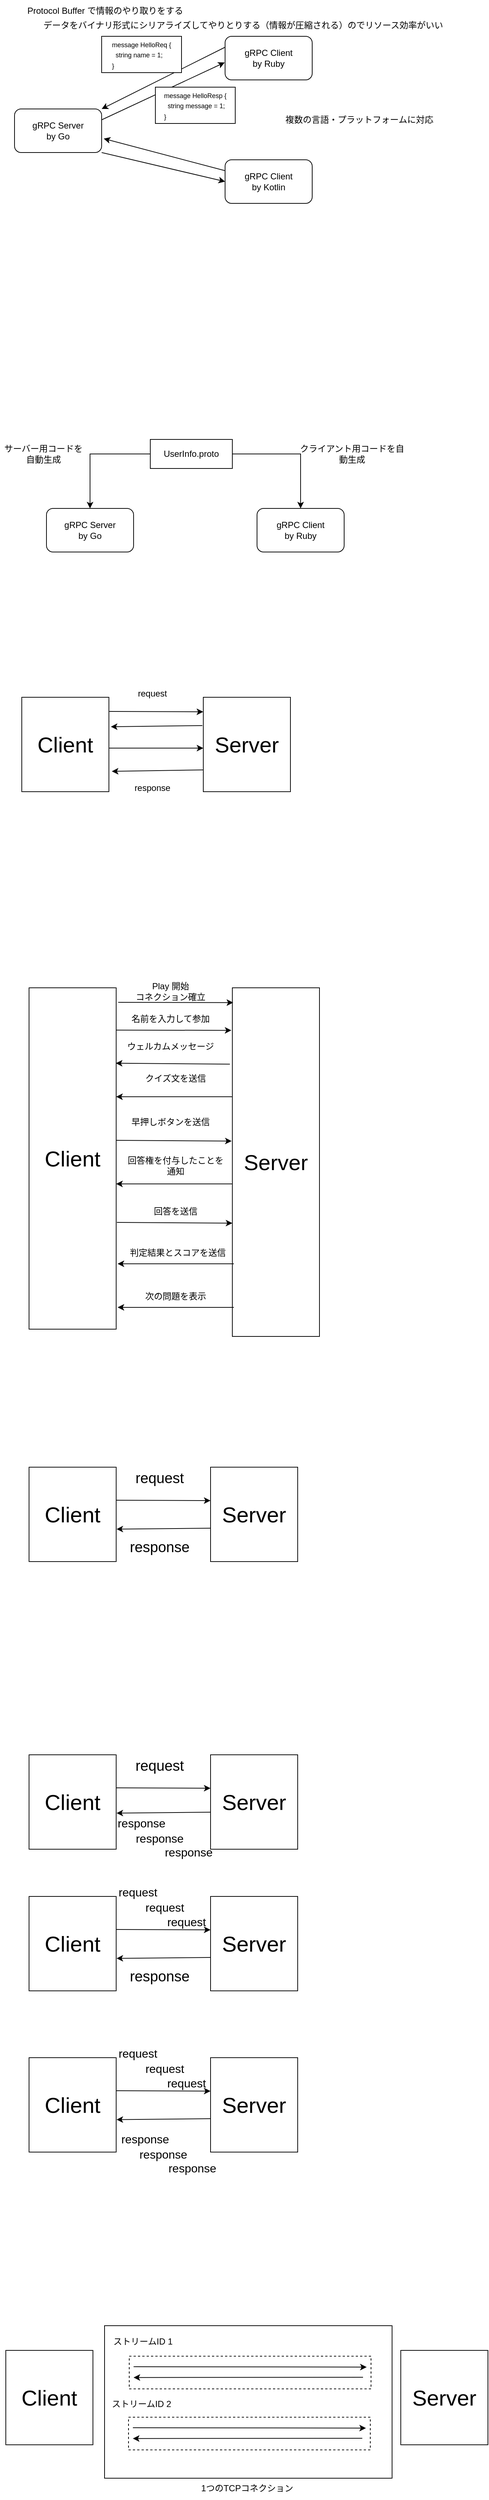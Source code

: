 <mxfile version="28.1.2">
  <diagram name="ページ1" id="Kkr0z-PITN3LohW95bRX">
    <mxGraphModel dx="1296" dy="1918" grid="0" gridSize="10" guides="1" tooltips="1" connect="1" arrows="1" fold="1" page="1" pageScale="1" pageWidth="827" pageHeight="1169" math="0" shadow="0">
      <root>
        <mxCell id="0" />
        <mxCell id="1" parent="0" />
        <mxCell id="pV6HCDrv3q8hxqqbwgx0-74" value="" style="rounded=0;whiteSpace=wrap;html=1;" vertex="1" parent="1">
          <mxGeometry x="234" y="3162" width="396" height="210" as="geometry" />
        </mxCell>
        <mxCell id="pV6HCDrv3q8hxqqbwgx0-68" value="" style="rounded=0;whiteSpace=wrap;html=1;dashed=1;" vertex="1" parent="1">
          <mxGeometry x="268" y="3204" width="333" height="45" as="geometry" />
        </mxCell>
        <mxCell id="M_rPtJMRWAEh7ptbt8dk-1" value="gRPC Server&lt;div&gt;by Go&lt;/div&gt;" style="rounded=1;whiteSpace=wrap;html=1;" parent="1" vertex="1">
          <mxGeometry x="110" y="110" width="120" height="60" as="geometry" />
        </mxCell>
        <mxCell id="M_rPtJMRWAEh7ptbt8dk-2" value="gRPC Client&lt;div&gt;by Ruby&lt;/div&gt;" style="rounded=1;whiteSpace=wrap;html=1;" parent="1" vertex="1">
          <mxGeometry x="400" y="10" width="120" height="60" as="geometry" />
        </mxCell>
        <mxCell id="M_rPtJMRWAEh7ptbt8dk-3" value="gRPC Client&lt;div&gt;by Kotlin&lt;/div&gt;" style="rounded=1;whiteSpace=wrap;html=1;" parent="1" vertex="1">
          <mxGeometry x="400" y="180" width="120" height="60" as="geometry" />
        </mxCell>
        <mxCell id="M_rPtJMRWAEh7ptbt8dk-4" value="" style="endArrow=classic;html=1;rounded=0;exitX=0;exitY=0.25;exitDx=0;exitDy=0;entryX=1;entryY=0;entryDx=0;entryDy=0;" parent="1" source="M_rPtJMRWAEh7ptbt8dk-2" target="M_rPtJMRWAEh7ptbt8dk-1" edge="1">
          <mxGeometry width="50" height="50" relative="1" as="geometry">
            <mxPoint x="290" y="220" as="sourcePoint" />
            <mxPoint x="340" y="170" as="targetPoint" />
          </mxGeometry>
        </mxCell>
        <mxCell id="M_rPtJMRWAEh7ptbt8dk-6" value="" style="endArrow=classic;html=1;rounded=0;exitX=1;exitY=0.25;exitDx=0;exitDy=0;entryX=-0.005;entryY=0.601;entryDx=0;entryDy=0;entryPerimeter=0;" parent="1" source="M_rPtJMRWAEh7ptbt8dk-1" target="M_rPtJMRWAEh7ptbt8dk-2" edge="1">
          <mxGeometry width="50" height="50" relative="1" as="geometry">
            <mxPoint x="290" y="220" as="sourcePoint" />
            <mxPoint x="340" y="170" as="targetPoint" />
          </mxGeometry>
        </mxCell>
        <mxCell id="M_rPtJMRWAEh7ptbt8dk-7" value="" style="endArrow=classic;html=1;rounded=0;exitX=0;exitY=0.25;exitDx=0;exitDy=0;entryX=1.024;entryY=0.681;entryDx=0;entryDy=0;entryPerimeter=0;" parent="1" source="M_rPtJMRWAEh7ptbt8dk-3" target="M_rPtJMRWAEh7ptbt8dk-1" edge="1">
          <mxGeometry width="50" height="50" relative="1" as="geometry">
            <mxPoint x="450" y="70" as="sourcePoint" />
            <mxPoint x="290" y="135" as="targetPoint" />
          </mxGeometry>
        </mxCell>
        <mxCell id="M_rPtJMRWAEh7ptbt8dk-8" value="" style="endArrow=classic;html=1;rounded=0;exitX=1;exitY=1;exitDx=0;exitDy=0;entryX=0;entryY=0.5;entryDx=0;entryDy=0;" parent="1" source="M_rPtJMRWAEh7ptbt8dk-1" target="M_rPtJMRWAEh7ptbt8dk-3" edge="1">
          <mxGeometry width="50" height="50" relative="1" as="geometry">
            <mxPoint x="290" y="149" as="sourcePoint" />
            <mxPoint x="449" y="90" as="targetPoint" />
          </mxGeometry>
        </mxCell>
        <mxCell id="M_rPtJMRWAEh7ptbt8dk-11" value="&lt;div style=&quot;text-align: left;&quot;&gt;&lt;font style=&quot;font-size: 9px;&quot;&gt;message HelloReq {&lt;/font&gt;&lt;/div&gt;&lt;div style=&quot;text-align: left;&quot;&gt;&lt;font style=&quot;font-size: 9px;&quot;&gt;&amp;nbsp; string name = 1;&lt;/font&gt;&lt;/div&gt;&lt;div style=&quot;text-align: left;&quot;&gt;&lt;font style=&quot;font-size: 9px;&quot;&gt;}&lt;/font&gt;&lt;/div&gt;" style="rounded=0;whiteSpace=wrap;html=1;" parent="1" vertex="1">
          <mxGeometry x="230" y="10" width="110" height="50" as="geometry" />
        </mxCell>
        <mxCell id="M_rPtJMRWAEh7ptbt8dk-12" value="Protocol Buffer で情報のやり取りをする" style="text;html=1;align=center;verticalAlign=middle;whiteSpace=wrap;rounded=0;" parent="1" vertex="1">
          <mxGeometry x="120" y="-40" width="230" height="30" as="geometry" />
        </mxCell>
        <mxCell id="M_rPtJMRWAEh7ptbt8dk-13" value="&lt;div style=&quot;text-align: left;&quot;&gt;&lt;div&gt;&lt;font style=&quot;font-size: 9px;&quot;&gt;message HelloResp {&lt;/font&gt;&lt;/div&gt;&lt;div&gt;&lt;font style=&quot;font-size: 9px;&quot;&gt;&amp;nbsp; string message = 1;&lt;/font&gt;&lt;/div&gt;&lt;div&gt;&lt;font style=&quot;font-size: 9px;&quot;&gt;}&lt;/font&gt;&lt;/div&gt;&lt;/div&gt;" style="rounded=0;whiteSpace=wrap;html=1;" parent="1" vertex="1">
          <mxGeometry x="304" y="80" width="110" height="50" as="geometry" />
        </mxCell>
        <mxCell id="M_rPtJMRWAEh7ptbt8dk-14" value="複数の言語・プラットフォームに対応" style="text;html=1;align=center;verticalAlign=middle;whiteSpace=wrap;rounded=0;" parent="1" vertex="1">
          <mxGeometry x="460" y="110" width="250" height="30" as="geometry" />
        </mxCell>
        <mxCell id="M_rPtJMRWAEh7ptbt8dk-15" value="データをバイナリ形式にシリアライズしてやりとりする（情報が圧縮される）のでリソース効率がいい" style="text;html=1;align=center;verticalAlign=middle;whiteSpace=wrap;rounded=0;" parent="1" vertex="1">
          <mxGeometry x="140" y="-20" width="570" height="30" as="geometry" />
        </mxCell>
        <mxCell id="M_rPtJMRWAEh7ptbt8dk-16" value="gRPC Server&lt;div&gt;by Go&lt;/div&gt;" style="rounded=1;whiteSpace=wrap;html=1;" parent="1" vertex="1">
          <mxGeometry x="154" y="660" width="120" height="60" as="geometry" />
        </mxCell>
        <mxCell id="M_rPtJMRWAEh7ptbt8dk-17" value="gRPC Client&lt;div&gt;by Ruby&lt;/div&gt;" style="rounded=1;whiteSpace=wrap;html=1;" parent="1" vertex="1">
          <mxGeometry x="444" y="660" width="120" height="60" as="geometry" />
        </mxCell>
        <mxCell id="M_rPtJMRWAEh7ptbt8dk-26" style="edgeStyle=orthogonalEdgeStyle;rounded=0;orthogonalLoop=1;jettySize=auto;html=1;entryX=0.5;entryY=0;entryDx=0;entryDy=0;exitX=1;exitY=0.5;exitDx=0;exitDy=0;" parent="1" source="M_rPtJMRWAEh7ptbt8dk-23" target="M_rPtJMRWAEh7ptbt8dk-17" edge="1">
          <mxGeometry relative="1" as="geometry" />
        </mxCell>
        <mxCell id="M_rPtJMRWAEh7ptbt8dk-27" style="edgeStyle=orthogonalEdgeStyle;rounded=0;orthogonalLoop=1;jettySize=auto;html=1;entryX=0.5;entryY=0;entryDx=0;entryDy=0;exitX=0;exitY=0.5;exitDx=0;exitDy=0;" parent="1" source="M_rPtJMRWAEh7ptbt8dk-23" target="M_rPtJMRWAEh7ptbt8dk-16" edge="1">
          <mxGeometry relative="1" as="geometry" />
        </mxCell>
        <mxCell id="M_rPtJMRWAEh7ptbt8dk-23" value="&lt;div style=&quot;text-align: left;&quot;&gt;&lt;font&gt;&lt;div style=&quot;&quot;&gt;UserInfo.proto&lt;/div&gt;&lt;/font&gt;&lt;/div&gt;" style="rounded=0;whiteSpace=wrap;html=1;" parent="1" vertex="1">
          <mxGeometry x="297" y="565" width="113" height="40" as="geometry" />
        </mxCell>
        <mxCell id="M_rPtJMRWAEh7ptbt8dk-29" value="サーバー用コードを自動生成" style="text;html=1;align=center;verticalAlign=middle;whiteSpace=wrap;rounded=0;" parent="1" vertex="1">
          <mxGeometry x="90" y="565" width="120" height="40" as="geometry" />
        </mxCell>
        <mxCell id="M_rPtJMRWAEh7ptbt8dk-30" value="クライアント用コードを自動生成" style="text;html=1;align=center;verticalAlign=middle;whiteSpace=wrap;rounded=0;" parent="1" vertex="1">
          <mxGeometry x="500" y="565" width="150" height="40" as="geometry" />
        </mxCell>
        <mxCell id="qQI5cPjq3FiKd0P67ipB-1" value="&lt;div style=&quot;background-color:#2b2b2b;color:#a9b7c6&quot;&gt;&lt;pre style=&quot;font-size:15.0pt;&quot;&gt;&lt;br&gt;&lt;/pre&gt;&lt;/div&gt;" style="text;whiteSpace=wrap;html=1;" parent="1" vertex="1">
          <mxGeometry x="220" y="920" width="30" height="90" as="geometry" />
        </mxCell>
        <mxCell id="qQI5cPjq3FiKd0P67ipB-2" value="&lt;font style=&quot;font-size: 30px;&quot;&gt;Client&lt;/font&gt;" style="rounded=0;whiteSpace=wrap;html=1;" parent="1" vertex="1">
          <mxGeometry x="120" y="920" width="120" height="130" as="geometry" />
        </mxCell>
        <mxCell id="qQI5cPjq3FiKd0P67ipB-3" value="&lt;font style=&quot;font-size: 30px;&quot;&gt;Server&lt;/font&gt;" style="rounded=0;whiteSpace=wrap;html=1;" parent="1" vertex="1">
          <mxGeometry x="370" y="920" width="120" height="130" as="geometry" />
        </mxCell>
        <mxCell id="qQI5cPjq3FiKd0P67ipB-4" value="" style="endArrow=classic;html=1;rounded=0;exitX=1.003;exitY=0.15;exitDx=0;exitDy=0;exitPerimeter=0;entryX=-0.001;entryY=0.154;entryDx=0;entryDy=0;entryPerimeter=0;" parent="1" source="qQI5cPjq3FiKd0P67ipB-2" target="qQI5cPjq3FiKd0P67ipB-3" edge="1">
          <mxGeometry width="50" height="50" relative="1" as="geometry">
            <mxPoint x="300" y="1010" as="sourcePoint" />
            <mxPoint x="350" y="960" as="targetPoint" />
          </mxGeometry>
        </mxCell>
        <mxCell id="qQI5cPjq3FiKd0P67ipB-5" value="" style="endArrow=classic;html=1;rounded=0;exitX=-0.011;exitY=0.3;exitDx=0;exitDy=0;exitPerimeter=0;entryX=1.022;entryY=0.312;entryDx=0;entryDy=0;entryPerimeter=0;" parent="1" source="qQI5cPjq3FiKd0P67ipB-3" target="qQI5cPjq3FiKd0P67ipB-2" edge="1">
          <mxGeometry width="50" height="50" relative="1" as="geometry">
            <mxPoint x="314" y="970" as="sourcePoint" />
            <mxPoint x="444" y="970" as="targetPoint" />
          </mxGeometry>
        </mxCell>
        <mxCell id="qQI5cPjq3FiKd0P67ipB-6" value="" style="endArrow=classic;html=1;rounded=0;exitX=1.003;exitY=0.15;exitDx=0;exitDy=0;exitPerimeter=0;entryX=-0.001;entryY=0.154;entryDx=0;entryDy=0;entryPerimeter=0;" parent="1" edge="1">
          <mxGeometry width="50" height="50" relative="1" as="geometry">
            <mxPoint x="240" y="990" as="sourcePoint" />
            <mxPoint x="370" y="990" as="targetPoint" />
          </mxGeometry>
        </mxCell>
        <mxCell id="qQI5cPjq3FiKd0P67ipB-7" value="" style="endArrow=classic;html=1;rounded=0;exitX=-0.011;exitY=0.3;exitDx=0;exitDy=0;exitPerimeter=0;entryX=1.022;entryY=0.312;entryDx=0;entryDy=0;entryPerimeter=0;" parent="1" edge="1">
          <mxGeometry width="50" height="50" relative="1" as="geometry">
            <mxPoint x="370" y="1020" as="sourcePoint" />
            <mxPoint x="244" y="1022" as="targetPoint" />
          </mxGeometry>
        </mxCell>
        <mxCell id="qQI5cPjq3FiKd0P67ipB-8" value="request" style="text;html=1;align=center;verticalAlign=middle;whiteSpace=wrap;rounded=0;" parent="1" vertex="1">
          <mxGeometry x="270" y="900" width="60" height="30" as="geometry" />
        </mxCell>
        <mxCell id="qQI5cPjq3FiKd0P67ipB-9" value="response" style="text;html=1;align=center;verticalAlign=middle;whiteSpace=wrap;rounded=0;" parent="1" vertex="1">
          <mxGeometry x="270" y="1030" width="60" height="30" as="geometry" />
        </mxCell>
        <mxCell id="qQI5cPjq3FiKd0P67ipB-10" value="&lt;font style=&quot;font-size: 30px;&quot;&gt;Client&lt;/font&gt;" style="rounded=0;whiteSpace=wrap;html=1;" parent="1" vertex="1">
          <mxGeometry x="130" y="1320" width="120" height="470" as="geometry" />
        </mxCell>
        <mxCell id="qQI5cPjq3FiKd0P67ipB-11" value="&lt;font style=&quot;font-size: 30px;&quot;&gt;Server&lt;/font&gt;" style="rounded=0;whiteSpace=wrap;html=1;" parent="1" vertex="1">
          <mxGeometry x="410" y="1320" width="120" height="480" as="geometry" />
        </mxCell>
        <mxCell id="qQI5cPjq3FiKd0P67ipB-12" value="" style="endArrow=classic;html=1;rounded=0;exitX=1.003;exitY=0.073;exitDx=0;exitDy=0;exitPerimeter=0;entryX=-0.011;entryY=0.074;entryDx=0;entryDy=0;entryPerimeter=0;" parent="1" edge="1">
          <mxGeometry width="50" height="50" relative="1" as="geometry">
            <mxPoint x="250.36" y="1378.2" as="sourcePoint" />
            <mxPoint x="408.68" y="1378.6" as="targetPoint" />
          </mxGeometry>
        </mxCell>
        <mxCell id="qQI5cPjq3FiKd0P67ipB-13" value="名前を入力して参加" style="text;html=1;align=center;verticalAlign=middle;whiteSpace=wrap;rounded=0;" parent="1" vertex="1">
          <mxGeometry x="260" y="1348" width="130" height="30" as="geometry" />
        </mxCell>
        <mxCell id="qQI5cPjq3FiKd0P67ipB-16" value="" style="endArrow=classic;html=1;rounded=0;exitX=-0.028;exitY=0.219;exitDx=0;exitDy=0;entryX=0.996;entryY=0.221;entryDx=0;entryDy=0;entryPerimeter=0;exitPerimeter=0;" parent="1" source="qQI5cPjq3FiKd0P67ipB-11" target="qQI5cPjq3FiKd0P67ipB-10" edge="1">
          <mxGeometry width="50" height="50" relative="1" as="geometry">
            <mxPoint x="370" y="1350" as="sourcePoint" />
            <mxPoint x="529" y="1351" as="targetPoint" />
          </mxGeometry>
        </mxCell>
        <mxCell id="qQI5cPjq3FiKd0P67ipB-17" value="ウェルカムメッセージ" style="text;html=1;align=center;verticalAlign=middle;whiteSpace=wrap;rounded=0;" parent="1" vertex="1">
          <mxGeometry x="260" y="1386" width="130" height="30" as="geometry" />
        </mxCell>
        <mxCell id="qQI5cPjq3FiKd0P67ipB-18" value="" style="endArrow=classic;html=1;rounded=0;exitX=0;exitY=0.25;exitDx=0;exitDy=0;entryX=1;entryY=0.25;entryDx=0;entryDy=0;" parent="1" edge="1">
          <mxGeometry width="50" height="50" relative="1" as="geometry">
            <mxPoint x="410" y="1470" as="sourcePoint" />
            <mxPoint x="250" y="1470" as="targetPoint" />
          </mxGeometry>
        </mxCell>
        <mxCell id="qQI5cPjq3FiKd0P67ipB-19" value="クイズ文を送信" style="text;html=1;align=center;verticalAlign=middle;whiteSpace=wrap;rounded=0;" parent="1" vertex="1">
          <mxGeometry x="267" y="1430" width="130" height="30" as="geometry" />
        </mxCell>
        <mxCell id="qQI5cPjq3FiKd0P67ipB-20" value="" style="endArrow=classic;html=1;rounded=0;exitX=1.003;exitY=0.073;exitDx=0;exitDy=0;exitPerimeter=0;entryX=-0.011;entryY=0.074;entryDx=0;entryDy=0;entryPerimeter=0;" parent="1" edge="1">
          <mxGeometry width="50" height="50" relative="1" as="geometry">
            <mxPoint x="250" y="1530" as="sourcePoint" />
            <mxPoint x="409" y="1531" as="targetPoint" />
          </mxGeometry>
        </mxCell>
        <mxCell id="qQI5cPjq3FiKd0P67ipB-21" value="早押しボタンを送信" style="text;html=1;align=center;verticalAlign=middle;whiteSpace=wrap;rounded=0;" parent="1" vertex="1">
          <mxGeometry x="260" y="1490" width="130" height="30" as="geometry" />
        </mxCell>
        <mxCell id="qQI5cPjq3FiKd0P67ipB-23" value="" style="endArrow=classic;html=1;rounded=0;exitX=0;exitY=0.25;exitDx=0;exitDy=0;entryX=1;entryY=0.25;entryDx=0;entryDy=0;" parent="1" edge="1">
          <mxGeometry width="50" height="50" relative="1" as="geometry">
            <mxPoint x="410" y="1590" as="sourcePoint" />
            <mxPoint x="250" y="1590" as="targetPoint" />
          </mxGeometry>
        </mxCell>
        <mxCell id="qQI5cPjq3FiKd0P67ipB-25" value="&lt;div&gt;回答権を付与したことを&lt;/div&gt;&lt;div&gt;通知&lt;/div&gt;" style="text;html=1;align=center;verticalAlign=middle;whiteSpace=wrap;rounded=0;" parent="1" vertex="1">
          <mxGeometry x="227" y="1550" width="210" height="30" as="geometry" />
        </mxCell>
        <mxCell id="qQI5cPjq3FiKd0P67ipB-26" value="" style="endArrow=classic;html=1;rounded=0;exitX=1.003;exitY=0.073;exitDx=0;exitDy=0;exitPerimeter=0;entryX=-0.011;entryY=0.074;entryDx=0;entryDy=0;entryPerimeter=0;" parent="1" edge="1">
          <mxGeometry width="50" height="50" relative="1" as="geometry">
            <mxPoint x="251" y="1643" as="sourcePoint" />
            <mxPoint x="410" y="1644" as="targetPoint" />
          </mxGeometry>
        </mxCell>
        <mxCell id="qQI5cPjq3FiKd0P67ipB-27" value="回答を送信" style="text;html=1;align=center;verticalAlign=middle;whiteSpace=wrap;rounded=0;" parent="1" vertex="1">
          <mxGeometry x="267" y="1613" width="130" height="30" as="geometry" />
        </mxCell>
        <mxCell id="qQI5cPjq3FiKd0P67ipB-29" value="" style="endArrow=classic;html=1;rounded=0;exitX=1.003;exitY=0.073;exitDx=0;exitDy=0;exitPerimeter=0;entryX=-0.011;entryY=0.074;entryDx=0;entryDy=0;entryPerimeter=0;" parent="1" edge="1">
          <mxGeometry width="50" height="50" relative="1" as="geometry">
            <mxPoint x="252.84" y="1340" as="sourcePoint" />
            <mxPoint x="411.16" y="1340.4" as="targetPoint" />
          </mxGeometry>
        </mxCell>
        <mxCell id="qQI5cPjq3FiKd0P67ipB-30" value="Play 開始&lt;div&gt;コネクション確立&lt;/div&gt;" style="text;html=1;align=center;verticalAlign=middle;whiteSpace=wrap;rounded=0;" parent="1" vertex="1">
          <mxGeometry x="260" y="1310" width="130" height="30" as="geometry" />
        </mxCell>
        <mxCell id="qQI5cPjq3FiKd0P67ipB-31" value="" style="endArrow=classic;html=1;rounded=0;exitX=0;exitY=0.25;exitDx=0;exitDy=0;entryX=1;entryY=0.25;entryDx=0;entryDy=0;" parent="1" edge="1">
          <mxGeometry width="50" height="50" relative="1" as="geometry">
            <mxPoint x="412" y="1700" as="sourcePoint" />
            <mxPoint x="252" y="1700" as="targetPoint" />
          </mxGeometry>
        </mxCell>
        <mxCell id="qQI5cPjq3FiKd0P67ipB-32" value="&lt;div&gt;判定結果とスコアを送信&lt;/div&gt;" style="text;html=1;align=center;verticalAlign=middle;whiteSpace=wrap;rounded=0;" parent="1" vertex="1">
          <mxGeometry x="230" y="1670" width="210" height="30" as="geometry" />
        </mxCell>
        <mxCell id="qQI5cPjq3FiKd0P67ipB-34" value="" style="endArrow=classic;html=1;rounded=0;exitX=0;exitY=0.25;exitDx=0;exitDy=0;entryX=1;entryY=0.25;entryDx=0;entryDy=0;" parent="1" edge="1">
          <mxGeometry width="50" height="50" relative="1" as="geometry">
            <mxPoint x="412" y="1760" as="sourcePoint" />
            <mxPoint x="252" y="1760" as="targetPoint" />
          </mxGeometry>
        </mxCell>
        <mxCell id="qQI5cPjq3FiKd0P67ipB-35" value="&lt;div&gt;次の問題を表示&lt;/div&gt;" style="text;html=1;align=center;verticalAlign=middle;whiteSpace=wrap;rounded=0;" parent="1" vertex="1">
          <mxGeometry x="227" y="1730" width="210" height="30" as="geometry" />
        </mxCell>
        <mxCell id="pV6HCDrv3q8hxqqbwgx0-1" value="&lt;div style=&quot;background-color:#2b2b2b;color:#a9b7c6&quot;&gt;&lt;pre style=&quot;font-size:15.0pt;&quot;&gt;&lt;br&gt;&lt;/pre&gt;&lt;/div&gt;" style="text;whiteSpace=wrap;html=1;" vertex="1" parent="1">
          <mxGeometry x="230" y="1980" width="30" height="90" as="geometry" />
        </mxCell>
        <mxCell id="pV6HCDrv3q8hxqqbwgx0-2" value="&lt;font style=&quot;font-size: 30px;&quot;&gt;Client&lt;/font&gt;" style="rounded=0;whiteSpace=wrap;html=1;" vertex="1" parent="1">
          <mxGeometry x="130" y="1980" width="120" height="130" as="geometry" />
        </mxCell>
        <mxCell id="pV6HCDrv3q8hxqqbwgx0-3" value="&lt;font style=&quot;font-size: 30px;&quot;&gt;Server&lt;/font&gt;" style="rounded=0;whiteSpace=wrap;html=1;" vertex="1" parent="1">
          <mxGeometry x="380" y="1980" width="120" height="130" as="geometry" />
        </mxCell>
        <mxCell id="pV6HCDrv3q8hxqqbwgx0-4" value="" style="endArrow=classic;html=1;rounded=0;exitX=1.003;exitY=0.15;exitDx=0;exitDy=0;exitPerimeter=0;entryX=-0.001;entryY=0.154;entryDx=0;entryDy=0;entryPerimeter=0;" edge="1" parent="1">
          <mxGeometry width="50" height="50" relative="1" as="geometry">
            <mxPoint x="250.36" y="2025.5" as="sourcePoint" />
            <mxPoint x="379.88" y="2026.02" as="targetPoint" />
          </mxGeometry>
        </mxCell>
        <mxCell id="pV6HCDrv3q8hxqqbwgx0-7" value="" style="endArrow=classic;html=1;rounded=0;exitX=-0.011;exitY=0.3;exitDx=0;exitDy=0;exitPerimeter=0;entryX=1.004;entryY=0.656;entryDx=0;entryDy=0;entryPerimeter=0;" edge="1" parent="1" target="pV6HCDrv3q8hxqqbwgx0-2">
          <mxGeometry width="50" height="50" relative="1" as="geometry">
            <mxPoint x="380" y="2064" as="sourcePoint" />
            <mxPoint x="254" y="2066" as="targetPoint" />
          </mxGeometry>
        </mxCell>
        <mxCell id="pV6HCDrv3q8hxqqbwgx0-8" value="&lt;font style=&quot;font-size: 20px;&quot;&gt;request&lt;/font&gt;" style="text;html=1;align=center;verticalAlign=middle;whiteSpace=wrap;rounded=0;" vertex="1" parent="1">
          <mxGeometry x="280" y="1979" width="60" height="30" as="geometry" />
        </mxCell>
        <mxCell id="pV6HCDrv3q8hxqqbwgx0-9" value="&lt;font style=&quot;font-size: 20px;&quot;&gt;response&lt;/font&gt;" style="text;html=1;align=center;verticalAlign=middle;whiteSpace=wrap;rounded=0;" vertex="1" parent="1">
          <mxGeometry x="280" y="2074" width="60" height="30" as="geometry" />
        </mxCell>
        <mxCell id="pV6HCDrv3q8hxqqbwgx0-10" value="&lt;div style=&quot;background-color:#2b2b2b;color:#a9b7c6&quot;&gt;&lt;pre style=&quot;font-size:15.0pt;&quot;&gt;&lt;br&gt;&lt;/pre&gt;&lt;/div&gt;" style="text;whiteSpace=wrap;html=1;" vertex="1" parent="1">
          <mxGeometry x="230" y="2376" width="30" height="90" as="geometry" />
        </mxCell>
        <mxCell id="pV6HCDrv3q8hxqqbwgx0-11" value="&lt;font style=&quot;font-size: 30px;&quot;&gt;Client&lt;/font&gt;" style="rounded=0;whiteSpace=wrap;html=1;" vertex="1" parent="1">
          <mxGeometry x="130" y="2376" width="120" height="130" as="geometry" />
        </mxCell>
        <mxCell id="pV6HCDrv3q8hxqqbwgx0-12" value="&lt;font style=&quot;font-size: 30px;&quot;&gt;Server&lt;/font&gt;" style="rounded=0;whiteSpace=wrap;html=1;" vertex="1" parent="1">
          <mxGeometry x="380" y="2376" width="120" height="130" as="geometry" />
        </mxCell>
        <mxCell id="pV6HCDrv3q8hxqqbwgx0-13" value="" style="endArrow=classic;html=1;rounded=0;exitX=1.003;exitY=0.15;exitDx=0;exitDy=0;exitPerimeter=0;entryX=-0.001;entryY=0.154;entryDx=0;entryDy=0;entryPerimeter=0;" edge="1" parent="1">
          <mxGeometry width="50" height="50" relative="1" as="geometry">
            <mxPoint x="250.36" y="2421.5" as="sourcePoint" />
            <mxPoint x="379.88" y="2422.02" as="targetPoint" />
          </mxGeometry>
        </mxCell>
        <mxCell id="pV6HCDrv3q8hxqqbwgx0-14" value="" style="endArrow=classic;html=1;rounded=0;exitX=-0.011;exitY=0.3;exitDx=0;exitDy=0;exitPerimeter=0;entryX=1.004;entryY=0.656;entryDx=0;entryDy=0;entryPerimeter=0;" edge="1" parent="1">
          <mxGeometry width="50" height="50" relative="1" as="geometry">
            <mxPoint x="380" y="2455" as="sourcePoint" />
            <mxPoint x="250.48" y="2456.28" as="targetPoint" />
          </mxGeometry>
        </mxCell>
        <mxCell id="pV6HCDrv3q8hxqqbwgx0-15" value="&lt;font style=&quot;font-size: 20px;&quot;&gt;request&lt;/font&gt;" style="text;html=1;align=center;verticalAlign=middle;whiteSpace=wrap;rounded=0;" vertex="1" parent="1">
          <mxGeometry x="280" y="2375" width="60" height="30" as="geometry" />
        </mxCell>
        <mxCell id="pV6HCDrv3q8hxqqbwgx0-16" value="&lt;font style=&quot;font-size: 16px;&quot;&gt;response&lt;/font&gt;" style="text;html=1;align=center;verticalAlign=middle;whiteSpace=wrap;rounded=0;" vertex="1" parent="1">
          <mxGeometry x="255" y="2455" width="60" height="30" as="geometry" />
        </mxCell>
        <mxCell id="pV6HCDrv3q8hxqqbwgx0-21" value="&lt;font style=&quot;font-size: 16px;&quot;&gt;response&lt;/font&gt;" style="text;html=1;align=center;verticalAlign=middle;whiteSpace=wrap;rounded=0;" vertex="1" parent="1">
          <mxGeometry x="280" y="2476" width="60" height="30" as="geometry" />
        </mxCell>
        <mxCell id="pV6HCDrv3q8hxqqbwgx0-22" value="&lt;font style=&quot;font-size: 16px;&quot;&gt;response&lt;/font&gt;" style="text;html=1;align=center;verticalAlign=middle;whiteSpace=wrap;rounded=0;" vertex="1" parent="1">
          <mxGeometry x="320" y="2495" width="60" height="30" as="geometry" />
        </mxCell>
        <mxCell id="pV6HCDrv3q8hxqqbwgx0-32" value="&lt;div style=&quot;background-color:#2b2b2b;color:#a9b7c6&quot;&gt;&lt;pre style=&quot;font-size:15.0pt;&quot;&gt;&lt;br&gt;&lt;/pre&gt;&lt;/div&gt;" style="text;whiteSpace=wrap;html=1;" vertex="1" parent="1">
          <mxGeometry x="230" y="2571" width="30" height="90" as="geometry" />
        </mxCell>
        <mxCell id="pV6HCDrv3q8hxqqbwgx0-33" value="&lt;font style=&quot;font-size: 30px;&quot;&gt;Client&lt;/font&gt;" style="rounded=0;whiteSpace=wrap;html=1;" vertex="1" parent="1">
          <mxGeometry x="130" y="2571" width="120" height="130" as="geometry" />
        </mxCell>
        <mxCell id="pV6HCDrv3q8hxqqbwgx0-34" value="&lt;font style=&quot;font-size: 30px;&quot;&gt;Server&lt;/font&gt;" style="rounded=0;whiteSpace=wrap;html=1;" vertex="1" parent="1">
          <mxGeometry x="380" y="2571" width="120" height="130" as="geometry" />
        </mxCell>
        <mxCell id="pV6HCDrv3q8hxqqbwgx0-35" value="" style="endArrow=classic;html=1;rounded=0;exitX=1.003;exitY=0.15;exitDx=0;exitDy=0;exitPerimeter=0;entryX=-0.001;entryY=0.154;entryDx=0;entryDy=0;entryPerimeter=0;" edge="1" parent="1">
          <mxGeometry width="50" height="50" relative="1" as="geometry">
            <mxPoint x="250.36" y="2616.5" as="sourcePoint" />
            <mxPoint x="379.88" y="2617.02" as="targetPoint" />
          </mxGeometry>
        </mxCell>
        <mxCell id="pV6HCDrv3q8hxqqbwgx0-36" value="" style="endArrow=classic;html=1;rounded=0;exitX=-0.011;exitY=0.3;exitDx=0;exitDy=0;exitPerimeter=0;entryX=1.004;entryY=0.656;entryDx=0;entryDy=0;entryPerimeter=0;" edge="1" parent="1" target="pV6HCDrv3q8hxqqbwgx0-33">
          <mxGeometry width="50" height="50" relative="1" as="geometry">
            <mxPoint x="380" y="2655" as="sourcePoint" />
            <mxPoint x="254" y="2657" as="targetPoint" />
          </mxGeometry>
        </mxCell>
        <mxCell id="pV6HCDrv3q8hxqqbwgx0-37" value="&lt;font style=&quot;font-size: 16px;&quot;&gt;request&lt;/font&gt;" style="text;html=1;align=center;verticalAlign=middle;whiteSpace=wrap;rounded=0;" vertex="1" parent="1">
          <mxGeometry x="317" y="2591" width="60" height="30" as="geometry" />
        </mxCell>
        <mxCell id="pV6HCDrv3q8hxqqbwgx0-38" value="&lt;font style=&quot;font-size: 20px;&quot;&gt;response&lt;/font&gt;" style="text;html=1;align=center;verticalAlign=middle;whiteSpace=wrap;rounded=0;" vertex="1" parent="1">
          <mxGeometry x="280" y="2665" width="60" height="30" as="geometry" />
        </mxCell>
        <mxCell id="pV6HCDrv3q8hxqqbwgx0-39" value="&lt;font style=&quot;font-size: 16px;&quot;&gt;request&lt;/font&gt;" style="text;html=1;align=center;verticalAlign=middle;whiteSpace=wrap;rounded=0;" vertex="1" parent="1">
          <mxGeometry x="287" y="2571" width="60" height="30" as="geometry" />
        </mxCell>
        <mxCell id="pV6HCDrv3q8hxqqbwgx0-42" value="&lt;font style=&quot;font-size: 16px;&quot;&gt;request&lt;/font&gt;" style="text;html=1;align=center;verticalAlign=middle;whiteSpace=wrap;rounded=0;" vertex="1" parent="1">
          <mxGeometry x="250" y="2550" width="60" height="30" as="geometry" />
        </mxCell>
        <mxCell id="pV6HCDrv3q8hxqqbwgx0-43" value="&lt;div style=&quot;background-color:#2b2b2b;color:#a9b7c6&quot;&gt;&lt;pre style=&quot;font-size:15.0pt;&quot;&gt;&lt;br&gt;&lt;/pre&gt;&lt;/div&gt;" style="text;whiteSpace=wrap;html=1;" vertex="1" parent="1">
          <mxGeometry x="230" y="2793" width="30" height="90" as="geometry" />
        </mxCell>
        <mxCell id="pV6HCDrv3q8hxqqbwgx0-44" value="&lt;font style=&quot;font-size: 30px;&quot;&gt;Client&lt;/font&gt;" style="rounded=0;whiteSpace=wrap;html=1;" vertex="1" parent="1">
          <mxGeometry x="130" y="2793" width="120" height="130" as="geometry" />
        </mxCell>
        <mxCell id="pV6HCDrv3q8hxqqbwgx0-45" value="&lt;font style=&quot;font-size: 30px;&quot;&gt;Server&lt;/font&gt;" style="rounded=0;whiteSpace=wrap;html=1;" vertex="1" parent="1">
          <mxGeometry x="380" y="2793" width="120" height="130" as="geometry" />
        </mxCell>
        <mxCell id="pV6HCDrv3q8hxqqbwgx0-46" value="" style="endArrow=classic;html=1;rounded=0;exitX=1.003;exitY=0.15;exitDx=0;exitDy=0;exitPerimeter=0;entryX=-0.001;entryY=0.154;entryDx=0;entryDy=0;entryPerimeter=0;" edge="1" parent="1">
          <mxGeometry width="50" height="50" relative="1" as="geometry">
            <mxPoint x="250.36" y="2838.5" as="sourcePoint" />
            <mxPoint x="379.88" y="2839.02" as="targetPoint" />
          </mxGeometry>
        </mxCell>
        <mxCell id="pV6HCDrv3q8hxqqbwgx0-47" value="" style="endArrow=classic;html=1;rounded=0;exitX=-0.011;exitY=0.3;exitDx=0;exitDy=0;exitPerimeter=0;entryX=1.004;entryY=0.656;entryDx=0;entryDy=0;entryPerimeter=0;" edge="1" parent="1" target="pV6HCDrv3q8hxqqbwgx0-44">
          <mxGeometry width="50" height="50" relative="1" as="geometry">
            <mxPoint x="380" y="2877" as="sourcePoint" />
            <mxPoint x="254" y="2879" as="targetPoint" />
          </mxGeometry>
        </mxCell>
        <mxCell id="pV6HCDrv3q8hxqqbwgx0-48" value="&lt;font style=&quot;font-size: 16px;&quot;&gt;request&lt;/font&gt;" style="text;html=1;align=center;verticalAlign=middle;whiteSpace=wrap;rounded=0;" vertex="1" parent="1">
          <mxGeometry x="317" y="2813" width="60" height="30" as="geometry" />
        </mxCell>
        <mxCell id="pV6HCDrv3q8hxqqbwgx0-50" value="&lt;font style=&quot;font-size: 16px;&quot;&gt;request&lt;/font&gt;" style="text;html=1;align=center;verticalAlign=middle;whiteSpace=wrap;rounded=0;" vertex="1" parent="1">
          <mxGeometry x="287" y="2793" width="60" height="30" as="geometry" />
        </mxCell>
        <mxCell id="pV6HCDrv3q8hxqqbwgx0-51" value="&lt;font style=&quot;font-size: 16px;&quot;&gt;request&lt;/font&gt;" style="text;html=1;align=center;verticalAlign=middle;whiteSpace=wrap;rounded=0;" vertex="1" parent="1">
          <mxGeometry x="250" y="2772" width="60" height="30" as="geometry" />
        </mxCell>
        <mxCell id="pV6HCDrv3q8hxqqbwgx0-53" value="&lt;font style=&quot;font-size: 16px;&quot;&gt;response&lt;/font&gt;" style="text;html=1;align=center;verticalAlign=middle;whiteSpace=wrap;rounded=0;" vertex="1" parent="1">
          <mxGeometry x="260.0" y="2890" width="60" height="30" as="geometry" />
        </mxCell>
        <mxCell id="pV6HCDrv3q8hxqqbwgx0-54" value="&lt;font style=&quot;font-size: 16px;&quot;&gt;response&lt;/font&gt;" style="text;html=1;align=center;verticalAlign=middle;whiteSpace=wrap;rounded=0;" vertex="1" parent="1">
          <mxGeometry x="285.0" y="2911" width="60" height="30" as="geometry" />
        </mxCell>
        <mxCell id="pV6HCDrv3q8hxqqbwgx0-55" value="&lt;font style=&quot;font-size: 16px;&quot;&gt;response&lt;/font&gt;" style="text;html=1;align=center;verticalAlign=middle;whiteSpace=wrap;rounded=0;" vertex="1" parent="1">
          <mxGeometry x="325.0" y="2930" width="60" height="30" as="geometry" />
        </mxCell>
        <mxCell id="pV6HCDrv3q8hxqqbwgx0-57" value="&lt;font style=&quot;font-size: 30px;&quot;&gt;Client&lt;/font&gt;" style="rounded=0;whiteSpace=wrap;html=1;" vertex="1" parent="1">
          <mxGeometry x="98" y="3196" width="120" height="130" as="geometry" />
        </mxCell>
        <mxCell id="pV6HCDrv3q8hxqqbwgx0-58" value="&lt;font style=&quot;font-size: 30px;&quot;&gt;Server&lt;/font&gt;" style="rounded=0;whiteSpace=wrap;html=1;" vertex="1" parent="1">
          <mxGeometry x="642" y="3196" width="120" height="130" as="geometry" />
        </mxCell>
        <mxCell id="pV6HCDrv3q8hxqqbwgx0-65" value="1つのTCPコネクション" style="text;html=1;align=center;verticalAlign=middle;whiteSpace=wrap;rounded=0;" vertex="1" parent="1">
          <mxGeometry x="336.5" y="3371" width="187" height="30" as="geometry" />
        </mxCell>
        <mxCell id="pV6HCDrv3q8hxqqbwgx0-66" value="" style="endArrow=classic;html=1;rounded=0;exitX=1;exitY=0.25;exitDx=0;exitDy=0;" edge="1" parent="1">
          <mxGeometry width="50" height="50" relative="1" as="geometry">
            <mxPoint x="274" y="3218.5" as="sourcePoint" />
            <mxPoint x="595" y="3219" as="targetPoint" />
          </mxGeometry>
        </mxCell>
        <mxCell id="pV6HCDrv3q8hxqqbwgx0-67" value="" style="endArrow=classic;html=1;rounded=0;entryX=1;entryY=0.415;entryDx=0;entryDy=0;entryPerimeter=0;" edge="1" parent="1">
          <mxGeometry width="50" height="50" relative="1" as="geometry">
            <mxPoint x="590" y="3233" as="sourcePoint" />
            <mxPoint x="274" y="3233.35" as="targetPoint" />
          </mxGeometry>
        </mxCell>
        <mxCell id="pV6HCDrv3q8hxqqbwgx0-69" value="" style="rounded=0;whiteSpace=wrap;html=1;dashed=1;" vertex="1" parent="1">
          <mxGeometry x="267" y="3288" width="333" height="45" as="geometry" />
        </mxCell>
        <mxCell id="pV6HCDrv3q8hxqqbwgx0-70" value="" style="endArrow=classic;html=1;rounded=0;exitX=1;exitY=0.25;exitDx=0;exitDy=0;" edge="1" parent="1">
          <mxGeometry width="50" height="50" relative="1" as="geometry">
            <mxPoint x="273" y="3302.5" as="sourcePoint" />
            <mxPoint x="594" y="3303" as="targetPoint" />
          </mxGeometry>
        </mxCell>
        <mxCell id="pV6HCDrv3q8hxqqbwgx0-71" value="" style="endArrow=classic;html=1;rounded=0;entryX=1;entryY=0.415;entryDx=0;entryDy=0;entryPerimeter=0;" edge="1" parent="1">
          <mxGeometry width="50" height="50" relative="1" as="geometry">
            <mxPoint x="589" y="3317" as="sourcePoint" />
            <mxPoint x="273" y="3317.35" as="targetPoint" />
          </mxGeometry>
        </mxCell>
        <mxCell id="pV6HCDrv3q8hxqqbwgx0-72" value="ストリームID 1" style="text;html=1;align=center;verticalAlign=middle;whiteSpace=wrap;rounded=0;" vertex="1" parent="1">
          <mxGeometry x="230" y="3169" width="114" height="30" as="geometry" />
        </mxCell>
        <mxCell id="pV6HCDrv3q8hxqqbwgx0-73" value="ストリームID 2" style="text;html=1;align=center;verticalAlign=middle;whiteSpace=wrap;rounded=0;" vertex="1" parent="1">
          <mxGeometry x="228" y="3255" width="114" height="30" as="geometry" />
        </mxCell>
      </root>
    </mxGraphModel>
  </diagram>
</mxfile>
